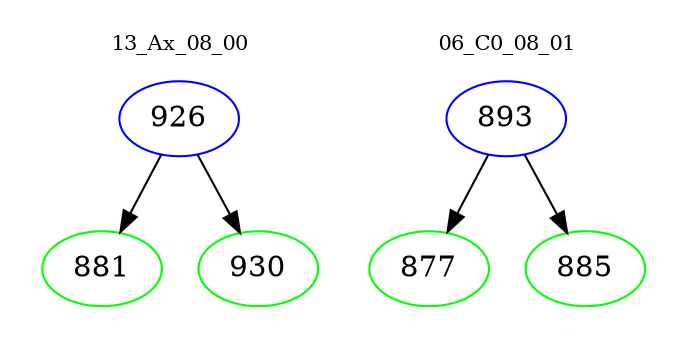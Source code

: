 digraph{
subgraph cluster_0 {
color = white
label = "13_Ax_08_00";
fontsize=10;
T0_926 [label="926", color="blue"]
T0_926 -> T0_881 [color="black"]
T0_881 [label="881", color="green"]
T0_926 -> T0_930 [color="black"]
T0_930 [label="930", color="green"]
}
subgraph cluster_1 {
color = white
label = "06_C0_08_01";
fontsize=10;
T1_893 [label="893", color="blue"]
T1_893 -> T1_877 [color="black"]
T1_877 [label="877", color="green"]
T1_893 -> T1_885 [color="black"]
T1_885 [label="885", color="green"]
}
}
